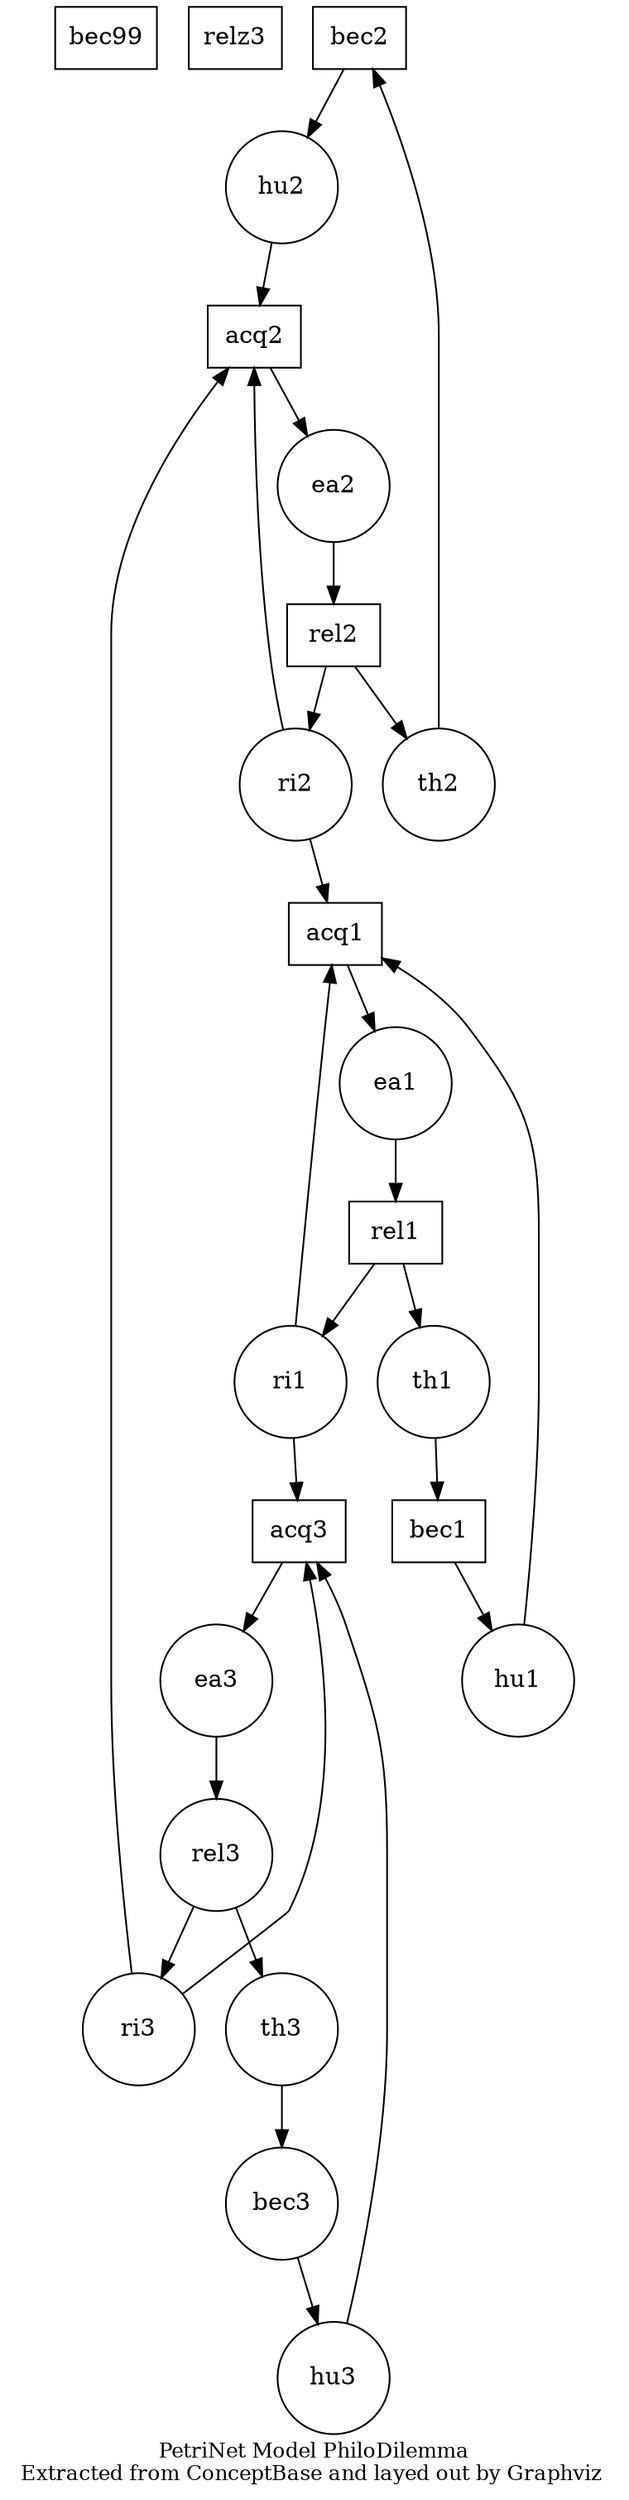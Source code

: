 ## "It encodes the so-called philosophers dilemma.  Neato pretty much approximates the way how humans would layout the graph." Contributed by Manfred Jeusfield.
## Command to generate the layout: "neato -Tpng thisfile > thisfile.png" 


digraph PhiloDilemma {
node [shape=box];  bec99; relz3; bec2; rel2; acq2; acq3; bec1; rel1; acq1;
node [shape=circle,fixedsize=true,width=0.9];  hu3; th3; ri3; ea3; hu2; th2; ri2; ea2; hu1; th1; ri1; ea1;
ri3->acq2;
ri3->acq3;
hu3->acq3;
bec3->hu3;
th3->bec3;
rel3->th3;
rel3->ri3;
ea3->rel3;
acq3->ea3;
ri2->acq1;
ri2->acq2;
hu2->acq2;
bec2->hu2;
th2->bec2;
rel2->th2;
rel2->ri2;
ea2->rel2;
acq2->ea2;
ri1->acq3;
ri1->acq1;
hu1->acq1;
bec1->hu1;
th1->bec1;
rel1->th1;
rel1->ri1;
ea1->rel1;
acq1->ea1;

overlap=false
label="PetriNet Model PhiloDilemma\nExtracted from ConceptBase and layed out by Graphviz "
fontsize=12;
}


